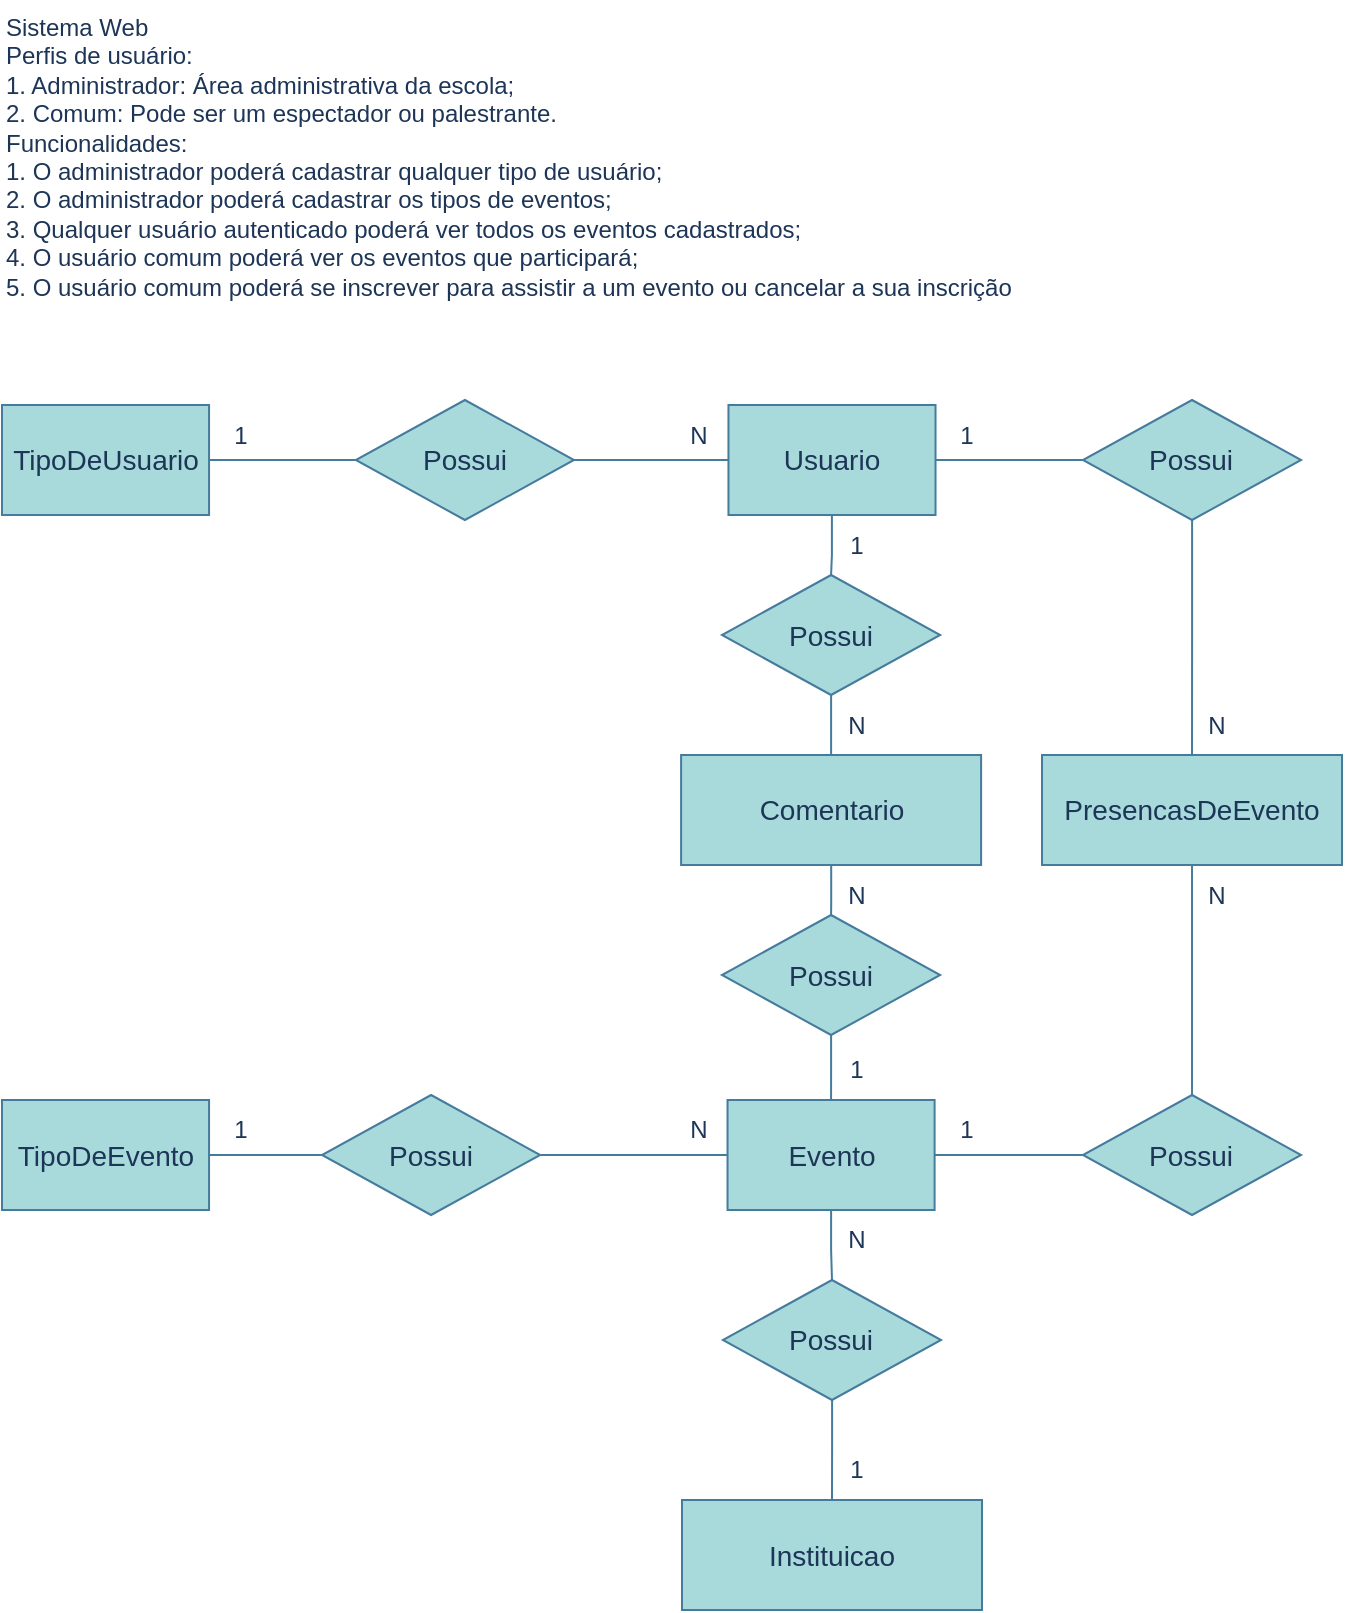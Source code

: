 <mxfile version="21.6.7" type="device" pages="2">
  <diagram name="Conceitual" id="PpvaITwudYntOWfG7xUz">
    <mxGraphModel dx="1235" dy="638" grid="1" gridSize="10" guides="1" tooltips="1" connect="1" arrows="1" fold="1" page="1" pageScale="1" pageWidth="827" pageHeight="1169" math="0" shadow="0">
      <root>
        <mxCell id="0" />
        <mxCell id="1" parent="0" />
        <mxCell id="VP5QRZigwVn8IC2Cg253-1" value="Sistema Web&#xa;Perfis de usuário:&#xa;1. Administrador: Área administrativa da escola;&#xa;2. Comum: Pode ser um espectador ou palestrante.&#xa;Funcionalidades:&#xa;1. O administrador poderá cadastrar qualquer tipo de usuário;&#xa;2. O administrador poderá cadastrar os tipos de eventos;&#xa;3. Qualquer usuário autenticado poderá ver todos os eventos cadastrados;&#xa;4. O usuário comum poderá ver os eventos que participará;&#xa;5. O usuário comum poderá se inscrever para assistir a um evento ou cancelar a sua inscrição" style="text;whiteSpace=wrap;labelBackgroundColor=none;fontColor=#1D3557;" parent="1" vertex="1">
          <mxGeometry width="560" height="170" as="geometry" />
        </mxCell>
        <mxCell id="486M2q-yROrSLdvB-Rcd-2" style="edgeStyle=orthogonalEdgeStyle;rounded=0;orthogonalLoop=1;jettySize=auto;html=1;entryX=0;entryY=0.5;entryDx=0;entryDy=0;endArrow=none;endFill=0;labelBackgroundColor=none;strokeColor=#457B9D;fontColor=default;" parent="1" source="486M2q-yROrSLdvB-Rcd-4" target="486M2q-yROrSLdvB-Rcd-19" edge="1">
          <mxGeometry relative="1" as="geometry" />
        </mxCell>
        <mxCell id="486M2q-yROrSLdvB-Rcd-3" style="edgeStyle=orthogonalEdgeStyle;rounded=0;orthogonalLoop=1;jettySize=auto;html=1;endArrow=none;endFill=0;labelBackgroundColor=none;strokeColor=#457B9D;fontColor=default;" parent="1" source="486M2q-yROrSLdvB-Rcd-4" target="486M2q-yROrSLdvB-Rcd-25" edge="1">
          <mxGeometry relative="1" as="geometry" />
        </mxCell>
        <mxCell id="486M2q-yROrSLdvB-Rcd-4" value="&lt;font style=&quot;font-size: 14px;&quot;&gt;&lt;font style=&quot;vertical-align: inherit;&quot;&gt;&lt;font style=&quot;vertical-align: inherit;&quot;&gt;&lt;font style=&quot;vertical-align: inherit;&quot;&gt;&lt;font style=&quot;vertical-align: inherit;&quot;&gt;&lt;font style=&quot;vertical-align: inherit;&quot;&gt;&lt;font style=&quot;vertical-align: inherit;&quot;&gt;&lt;font style=&quot;vertical-align: inherit;&quot;&gt;&lt;font style=&quot;vertical-align: inherit;&quot;&gt;Usuario&lt;/font&gt;&lt;/font&gt;&lt;/font&gt;&lt;/font&gt;&lt;/font&gt;&lt;/font&gt;&lt;/font&gt;&lt;/font&gt;&lt;/font&gt;" style="rounded=0;whiteSpace=wrap;html=1;labelBackgroundColor=none;fontSize=14;fillColor=#A8DADC;strokeColor=#457B9D;gradientDirection=east;fontColor=#1D3557;" parent="1" vertex="1">
          <mxGeometry x="363.23" y="202.5" width="103.53" height="55" as="geometry" />
        </mxCell>
        <mxCell id="486M2q-yROrSLdvB-Rcd-5" style="edgeStyle=orthogonalEdgeStyle;rounded=0;orthogonalLoop=1;jettySize=auto;html=1;entryX=0;entryY=0.5;entryDx=0;entryDy=0;endArrow=none;endFill=0;labelBackgroundColor=none;strokeColor=#457B9D;fontColor=default;" parent="1" source="486M2q-yROrSLdvB-Rcd-6" target="486M2q-yROrSLdvB-Rcd-17" edge="1">
          <mxGeometry relative="1" as="geometry" />
        </mxCell>
        <mxCell id="486M2q-yROrSLdvB-Rcd-6" value="&lt;font style=&quot;font-size: 14px;&quot;&gt;&lt;font style=&quot;vertical-align: inherit;&quot;&gt;&lt;font style=&quot;vertical-align: inherit;&quot;&gt;&lt;font style=&quot;vertical-align: inherit;&quot;&gt;&lt;font style=&quot;vertical-align: inherit;&quot;&gt;&lt;font style=&quot;vertical-align: inherit;&quot;&gt;&lt;font style=&quot;vertical-align: inherit;&quot;&gt;&lt;font style=&quot;vertical-align: inherit;&quot;&gt;&lt;font style=&quot;vertical-align: inherit;&quot;&gt;&lt;font style=&quot;vertical-align: inherit;&quot;&gt;&lt;font style=&quot;vertical-align: inherit;&quot;&gt;TipoDeUsuario&lt;/font&gt;&lt;/font&gt;&lt;/font&gt;&lt;/font&gt;&lt;/font&gt;&lt;/font&gt;&lt;/font&gt;&lt;/font&gt;&lt;/font&gt;&lt;/font&gt;&lt;/font&gt;" style="rounded=0;whiteSpace=wrap;html=1;labelBackgroundColor=none;fontSize=14;fillColor=#A8DADC;strokeColor=#457B9D;gradientDirection=east;fontColor=#1D3557;" parent="1" vertex="1">
          <mxGeometry y="202.5" width="103.53" height="55" as="geometry" />
        </mxCell>
        <mxCell id="486M2q-yROrSLdvB-Rcd-7" style="edgeStyle=orthogonalEdgeStyle;rounded=0;orthogonalLoop=1;jettySize=auto;html=1;entryX=1;entryY=0.5;entryDx=0;entryDy=0;endArrow=none;endFill=0;labelBackgroundColor=none;strokeColor=#457B9D;fontColor=default;" parent="1" source="486M2q-yROrSLdvB-Rcd-9" target="486M2q-yROrSLdvB-Rcd-23" edge="1">
          <mxGeometry relative="1" as="geometry" />
        </mxCell>
        <mxCell id="486M2q-yROrSLdvB-Rcd-8" style="edgeStyle=orthogonalEdgeStyle;rounded=0;orthogonalLoop=1;jettySize=auto;html=1;entryX=0.5;entryY=0;entryDx=0;entryDy=0;endArrow=none;endFill=0;labelBackgroundColor=none;strokeColor=#457B9D;fontColor=default;" parent="1" source="486M2q-yROrSLdvB-Rcd-9" target="486M2q-yROrSLdvB-Rcd-40" edge="1">
          <mxGeometry relative="1" as="geometry" />
        </mxCell>
        <mxCell id="486M2q-yROrSLdvB-Rcd-9" value="&lt;font style=&quot;font-size: 14px;&quot;&gt;&lt;font style=&quot;vertical-align: inherit;&quot;&gt;&lt;font style=&quot;vertical-align: inherit;&quot;&gt;&lt;font style=&quot;vertical-align: inherit;&quot;&gt;&lt;font style=&quot;vertical-align: inherit;&quot;&gt;&lt;font style=&quot;vertical-align: inherit;&quot;&gt;&lt;font style=&quot;vertical-align: inherit;&quot;&gt;&lt;font style=&quot;vertical-align: inherit;&quot;&gt;&lt;font style=&quot;vertical-align: inherit;&quot;&gt;&lt;font style=&quot;vertical-align: inherit;&quot;&gt;&lt;font style=&quot;vertical-align: inherit;&quot;&gt;Evento&lt;/font&gt;&lt;/font&gt;&lt;/font&gt;&lt;/font&gt;&lt;/font&gt;&lt;/font&gt;&lt;/font&gt;&lt;/font&gt;&lt;/font&gt;&lt;/font&gt;&lt;/font&gt;" style="rounded=0;whiteSpace=wrap;html=1;labelBackgroundColor=none;fontSize=14;fillColor=#A8DADC;strokeColor=#457B9D;gradientDirection=east;fontColor=#1D3557;" parent="1" vertex="1">
          <mxGeometry x="362.77" y="550" width="103.53" height="55" as="geometry" />
        </mxCell>
        <mxCell id="486M2q-yROrSLdvB-Rcd-10" value="&lt;font style=&quot;font-size: 14px;&quot;&gt;&lt;font style=&quot;vertical-align: inherit;&quot;&gt;&lt;font style=&quot;vertical-align: inherit;&quot;&gt;&lt;font style=&quot;vertical-align: inherit;&quot;&gt;&lt;font style=&quot;vertical-align: inherit;&quot;&gt;&lt;font style=&quot;vertical-align: inherit;&quot;&gt;&lt;font style=&quot;vertical-align: inherit;&quot;&gt;&lt;font style=&quot;vertical-align: inherit;&quot;&gt;&lt;font style=&quot;vertical-align: inherit;&quot;&gt;&lt;font style=&quot;vertical-align: inherit;&quot;&gt;&lt;font style=&quot;vertical-align: inherit;&quot;&gt;TipoDeEvento&lt;/font&gt;&lt;/font&gt;&lt;/font&gt;&lt;/font&gt;&lt;/font&gt;&lt;/font&gt;&lt;/font&gt;&lt;/font&gt;&lt;/font&gt;&lt;/font&gt;&lt;/font&gt;" style="rounded=0;whiteSpace=wrap;html=1;labelBackgroundColor=none;fontSize=14;fillColor=#A8DADC;strokeColor=#457B9D;gradientDirection=east;fontColor=#1D3557;" parent="1" vertex="1">
          <mxGeometry y="550" width="103.53" height="55" as="geometry" />
        </mxCell>
        <mxCell id="486M2q-yROrSLdvB-Rcd-11" style="edgeStyle=orthogonalEdgeStyle;rounded=0;orthogonalLoop=1;jettySize=auto;html=1;entryX=0.5;entryY=0;entryDx=0;entryDy=0;endArrow=none;endFill=0;labelBackgroundColor=none;strokeColor=#457B9D;fontColor=default;" parent="1" source="486M2q-yROrSLdvB-Rcd-12" target="486M2q-yROrSLdvB-Rcd-21" edge="1">
          <mxGeometry relative="1" as="geometry" />
        </mxCell>
        <mxCell id="486M2q-yROrSLdvB-Rcd-12" value="&lt;font style=&quot;font-size: 14px;&quot;&gt;&lt;font style=&quot;vertical-align: inherit;&quot;&gt;&lt;font style=&quot;vertical-align: inherit;&quot;&gt;&lt;font style=&quot;vertical-align: inherit;&quot;&gt;&lt;font style=&quot;vertical-align: inherit;&quot;&gt;&lt;font style=&quot;vertical-align: inherit;&quot;&gt;&lt;font style=&quot;vertical-align: inherit;&quot;&gt;&lt;font style=&quot;vertical-align: inherit;&quot;&gt;&lt;font style=&quot;vertical-align: inherit;&quot;&gt;&lt;font style=&quot;vertical-align: inherit;&quot;&gt;&lt;font style=&quot;vertical-align: inherit;&quot;&gt;&lt;font style=&quot;vertical-align: inherit;&quot;&gt;&lt;font style=&quot;vertical-align: inherit;&quot;&gt;&lt;font style=&quot;vertical-align: inherit;&quot;&gt;&lt;font style=&quot;vertical-align: inherit;&quot;&gt;PresencasDeEvento&lt;/font&gt;&lt;/font&gt;&lt;/font&gt;&lt;/font&gt;&lt;/font&gt;&lt;/font&gt;&lt;/font&gt;&lt;/font&gt;&lt;/font&gt;&lt;/font&gt;&lt;/font&gt;&lt;/font&gt;&lt;/font&gt;&lt;/font&gt;&lt;/font&gt;" style="rounded=0;whiteSpace=wrap;html=1;labelBackgroundColor=none;fontSize=14;fillColor=#A8DADC;strokeColor=#457B9D;gradientDirection=east;fontColor=#1D3557;" parent="1" vertex="1">
          <mxGeometry x="520.01" y="377.5" width="150" height="55" as="geometry" />
        </mxCell>
        <mxCell id="486M2q-yROrSLdvB-Rcd-13" style="edgeStyle=orthogonalEdgeStyle;rounded=0;orthogonalLoop=1;jettySize=auto;html=1;entryX=0.5;entryY=0;entryDx=0;entryDy=0;endArrow=none;endFill=0;labelBackgroundColor=none;strokeColor=#457B9D;fontColor=default;" parent="1" source="486M2q-yROrSLdvB-Rcd-14" target="486M2q-yROrSLdvB-Rcd-27" edge="1">
          <mxGeometry relative="1" as="geometry" />
        </mxCell>
        <mxCell id="486M2q-yROrSLdvB-Rcd-14" value="&lt;font style=&quot;font-size: 14px;&quot;&gt;&lt;font style=&quot;vertical-align: inherit;&quot;&gt;&lt;font style=&quot;vertical-align: inherit;&quot;&gt;&lt;font style=&quot;vertical-align: inherit;&quot;&gt;&lt;font style=&quot;vertical-align: inherit;&quot;&gt;&lt;font style=&quot;vertical-align: inherit;&quot;&gt;&lt;font style=&quot;vertical-align: inherit;&quot;&gt;&lt;font style=&quot;vertical-align: inherit;&quot;&gt;&lt;font style=&quot;vertical-align: inherit;&quot;&gt;&lt;font style=&quot;vertical-align: inherit;&quot;&gt;&lt;font style=&quot;vertical-align: inherit;&quot;&gt;&lt;font style=&quot;vertical-align: inherit;&quot;&gt;&lt;font style=&quot;vertical-align: inherit;&quot;&gt;Comentario&lt;/font&gt;&lt;/font&gt;&lt;/font&gt;&lt;/font&gt;&lt;/font&gt;&lt;/font&gt;&lt;/font&gt;&lt;/font&gt;&lt;/font&gt;&lt;/font&gt;&lt;/font&gt;&lt;/font&gt;&lt;/font&gt;" style="rounded=0;whiteSpace=wrap;html=1;labelBackgroundColor=none;fontSize=14;fillColor=#A8DADC;strokeColor=#457B9D;gradientDirection=east;fontColor=#1D3557;" parent="1" vertex="1">
          <mxGeometry x="339.55" y="377.5" width="150" height="55" as="geometry" />
        </mxCell>
        <mxCell id="486M2q-yROrSLdvB-Rcd-15" value="&lt;font style=&quot;font-size: 14px;&quot;&gt;&lt;font style=&quot;vertical-align: inherit;&quot;&gt;&lt;font style=&quot;vertical-align: inherit;&quot;&gt;&lt;font style=&quot;vertical-align: inherit;&quot;&gt;&lt;font style=&quot;vertical-align: inherit;&quot;&gt;&lt;font style=&quot;vertical-align: inherit;&quot;&gt;&lt;font style=&quot;vertical-align: inherit;&quot;&gt;&lt;font style=&quot;vertical-align: inherit;&quot;&gt;&lt;font style=&quot;vertical-align: inherit;&quot;&gt;&lt;font style=&quot;vertical-align: inherit;&quot;&gt;&lt;font style=&quot;vertical-align: inherit;&quot;&gt;&lt;font style=&quot;vertical-align: inherit;&quot;&gt;&lt;font style=&quot;vertical-align: inherit;&quot;&gt;&lt;font style=&quot;vertical-align: inherit;&quot;&gt;&lt;font style=&quot;vertical-align: inherit;&quot;&gt;Instituicao&lt;/font&gt;&lt;/font&gt;&lt;/font&gt;&lt;/font&gt;&lt;/font&gt;&lt;/font&gt;&lt;/font&gt;&lt;/font&gt;&lt;/font&gt;&lt;/font&gt;&lt;/font&gt;&lt;/font&gt;&lt;/font&gt;&lt;/font&gt;&lt;/font&gt;" style="rounded=0;whiteSpace=wrap;html=1;labelBackgroundColor=none;fontSize=14;fillColor=#A8DADC;strokeColor=#457B9D;gradientDirection=east;fontColor=#1D3557;" parent="1" vertex="1">
          <mxGeometry x="340" y="750" width="150" height="55" as="geometry" />
        </mxCell>
        <mxCell id="486M2q-yROrSLdvB-Rcd-16" style="edgeStyle=orthogonalEdgeStyle;rounded=0;orthogonalLoop=1;jettySize=auto;html=1;exitX=1;exitY=0.5;exitDx=0;exitDy=0;entryX=0;entryY=0.5;entryDx=0;entryDy=0;endArrow=none;endFill=0;labelBackgroundColor=none;strokeColor=#457B9D;fontColor=default;" parent="1" source="486M2q-yROrSLdvB-Rcd-17" target="486M2q-yROrSLdvB-Rcd-4" edge="1">
          <mxGeometry relative="1" as="geometry" />
        </mxCell>
        <mxCell id="486M2q-yROrSLdvB-Rcd-17" value="Possui" style="rhombus;whiteSpace=wrap;html=1;labelBackgroundColor=none;fillColor=#A8DADC;fontSize=14;strokeColor=#457B9D;fontColor=#1D3557;" parent="1" vertex="1">
          <mxGeometry x="176.91" y="200" width="109.09" height="60" as="geometry" />
        </mxCell>
        <mxCell id="486M2q-yROrSLdvB-Rcd-18" style="edgeStyle=orthogonalEdgeStyle;rounded=0;orthogonalLoop=1;jettySize=auto;html=1;entryX=0.5;entryY=0;entryDx=0;entryDy=0;endArrow=none;endFill=0;labelBackgroundColor=none;strokeColor=#457B9D;fontColor=default;" parent="1" source="486M2q-yROrSLdvB-Rcd-19" target="486M2q-yROrSLdvB-Rcd-12" edge="1">
          <mxGeometry relative="1" as="geometry" />
        </mxCell>
        <mxCell id="486M2q-yROrSLdvB-Rcd-19" value="Possui" style="rhombus;whiteSpace=wrap;html=1;labelBackgroundColor=none;fillColor=#A8DADC;fontSize=14;strokeColor=#457B9D;fontColor=#1D3557;" parent="1" vertex="1">
          <mxGeometry x="540.47" y="200" width="109.09" height="60" as="geometry" />
        </mxCell>
        <mxCell id="486M2q-yROrSLdvB-Rcd-20" style="edgeStyle=orthogonalEdgeStyle;rounded=0;orthogonalLoop=1;jettySize=auto;html=1;entryX=1;entryY=0.5;entryDx=0;entryDy=0;endArrow=none;endFill=0;labelBackgroundColor=none;strokeColor=#457B9D;fontColor=default;" parent="1" source="486M2q-yROrSLdvB-Rcd-21" target="486M2q-yROrSLdvB-Rcd-9" edge="1">
          <mxGeometry relative="1" as="geometry" />
        </mxCell>
        <mxCell id="486M2q-yROrSLdvB-Rcd-21" value="Possui" style="rhombus;whiteSpace=wrap;html=1;labelBackgroundColor=none;fillColor=#A8DADC;fontSize=14;strokeColor=#457B9D;fontColor=#1D3557;" parent="1" vertex="1">
          <mxGeometry x="540.47" y="547.5" width="109.09" height="60" as="geometry" />
        </mxCell>
        <mxCell id="486M2q-yROrSLdvB-Rcd-22" style="edgeStyle=orthogonalEdgeStyle;rounded=0;orthogonalLoop=1;jettySize=auto;html=1;entryX=1;entryY=0.5;entryDx=0;entryDy=0;endArrow=none;endFill=0;labelBackgroundColor=none;strokeColor=#457B9D;fontColor=default;" parent="1" source="486M2q-yROrSLdvB-Rcd-23" target="486M2q-yROrSLdvB-Rcd-10" edge="1">
          <mxGeometry relative="1" as="geometry" />
        </mxCell>
        <mxCell id="486M2q-yROrSLdvB-Rcd-23" value="Possui" style="rhombus;whiteSpace=wrap;html=1;labelBackgroundColor=none;fillColor=#A8DADC;fontSize=14;strokeColor=#457B9D;fontColor=#1D3557;" parent="1" vertex="1">
          <mxGeometry x="160" y="547.5" width="109.09" height="60" as="geometry" />
        </mxCell>
        <mxCell id="486M2q-yROrSLdvB-Rcd-24" style="edgeStyle=orthogonalEdgeStyle;rounded=0;orthogonalLoop=1;jettySize=auto;html=1;entryX=0.5;entryY=0;entryDx=0;entryDy=0;endArrow=none;endFill=0;labelBackgroundColor=none;strokeColor=#457B9D;fontColor=default;" parent="1" source="486M2q-yROrSLdvB-Rcd-25" target="486M2q-yROrSLdvB-Rcd-14" edge="1">
          <mxGeometry relative="1" as="geometry" />
        </mxCell>
        <mxCell id="486M2q-yROrSLdvB-Rcd-25" value="Possui" style="rhombus;whiteSpace=wrap;html=1;labelBackgroundColor=none;fillColor=#A8DADC;fontSize=14;strokeColor=#457B9D;fontColor=#1D3557;" parent="1" vertex="1">
          <mxGeometry x="360" y="287.5" width="109.09" height="60" as="geometry" />
        </mxCell>
        <mxCell id="486M2q-yROrSLdvB-Rcd-26" style="edgeStyle=orthogonalEdgeStyle;rounded=0;orthogonalLoop=1;jettySize=auto;html=1;entryX=0.5;entryY=0;entryDx=0;entryDy=0;endArrow=none;endFill=0;labelBackgroundColor=none;strokeColor=#457B9D;fontColor=default;" parent="1" source="486M2q-yROrSLdvB-Rcd-27" target="486M2q-yROrSLdvB-Rcd-9" edge="1">
          <mxGeometry relative="1" as="geometry" />
        </mxCell>
        <mxCell id="486M2q-yROrSLdvB-Rcd-27" value="Possui" style="rhombus;whiteSpace=wrap;html=1;labelBackgroundColor=none;fillColor=#A8DADC;fontSize=14;strokeColor=#457B9D;fontColor=#1D3557;" parent="1" vertex="1">
          <mxGeometry x="359.99" y="457.5" width="109.09" height="60" as="geometry" />
        </mxCell>
        <mxCell id="486M2q-yROrSLdvB-Rcd-28" value="N" style="text;html=1;align=center;verticalAlign=middle;resizable=0;points=[];autosize=1;strokeColor=none;fillColor=none;labelBackgroundColor=none;fontColor=#1D3557;" parent="1" vertex="1">
          <mxGeometry x="333.23" y="202.5" width="30" height="30" as="geometry" />
        </mxCell>
        <mxCell id="486M2q-yROrSLdvB-Rcd-29" value="1" style="text;html=1;align=center;verticalAlign=middle;resizable=0;points=[];autosize=1;strokeColor=none;fillColor=none;labelBackgroundColor=none;fontColor=#1D3557;" parent="1" vertex="1">
          <mxGeometry x="103.53" y="202.5" width="30" height="30" as="geometry" />
        </mxCell>
        <mxCell id="486M2q-yROrSLdvB-Rcd-30" value="1" style="text;html=1;align=center;verticalAlign=middle;resizable=0;points=[];autosize=1;strokeColor=none;fillColor=none;labelBackgroundColor=none;fontColor=#1D3557;" parent="1" vertex="1">
          <mxGeometry x="466.76" y="202.5" width="30" height="30" as="geometry" />
        </mxCell>
        <mxCell id="486M2q-yROrSLdvB-Rcd-31" value="N" style="text;html=1;align=center;verticalAlign=middle;resizable=0;points=[];autosize=1;strokeColor=none;fillColor=none;labelBackgroundColor=none;fontColor=#1D3557;" parent="1" vertex="1">
          <mxGeometry x="592.01" y="347.5" width="30" height="30" as="geometry" />
        </mxCell>
        <mxCell id="486M2q-yROrSLdvB-Rcd-32" value="1" style="text;html=1;align=center;verticalAlign=middle;resizable=0;points=[];autosize=1;strokeColor=none;fillColor=none;labelBackgroundColor=none;fontColor=#1D3557;" parent="1" vertex="1">
          <mxGeometry x="466.76" y="550" width="30" height="30" as="geometry" />
        </mxCell>
        <mxCell id="486M2q-yROrSLdvB-Rcd-33" value="N" style="text;html=1;align=center;verticalAlign=middle;resizable=0;points=[];autosize=1;strokeColor=none;fillColor=none;labelBackgroundColor=none;fontColor=#1D3557;" parent="1" vertex="1">
          <mxGeometry x="592.01" y="432.5" width="30" height="30" as="geometry" />
        </mxCell>
        <mxCell id="486M2q-yROrSLdvB-Rcd-34" value="1" style="text;html=1;align=center;verticalAlign=middle;resizable=0;points=[];autosize=1;strokeColor=none;fillColor=none;labelBackgroundColor=none;fontColor=#1D3557;" parent="1" vertex="1">
          <mxGeometry x="412.01" y="257.5" width="30" height="30" as="geometry" />
        </mxCell>
        <mxCell id="486M2q-yROrSLdvB-Rcd-35" value="N" style="text;html=1;align=center;verticalAlign=middle;resizable=0;points=[];autosize=1;strokeColor=none;fillColor=none;labelBackgroundColor=none;fontColor=#1D3557;" parent="1" vertex="1">
          <mxGeometry x="412.01" y="347.5" width="30" height="30" as="geometry" />
        </mxCell>
        <mxCell id="486M2q-yROrSLdvB-Rcd-36" value="1" style="text;html=1;align=center;verticalAlign=middle;resizable=0;points=[];autosize=1;strokeColor=none;fillColor=none;labelBackgroundColor=none;fontColor=#1D3557;" parent="1" vertex="1">
          <mxGeometry x="412.01" y="520" width="30" height="30" as="geometry" />
        </mxCell>
        <mxCell id="486M2q-yROrSLdvB-Rcd-37" value="N" style="text;html=1;align=center;verticalAlign=middle;resizable=0;points=[];autosize=1;strokeColor=none;fillColor=none;labelBackgroundColor=none;fontColor=#1D3557;" parent="1" vertex="1">
          <mxGeometry x="412.01" y="432.5" width="30" height="30" as="geometry" />
        </mxCell>
        <mxCell id="486M2q-yROrSLdvB-Rcd-38" value="N" style="text;html=1;align=center;verticalAlign=middle;resizable=0;points=[];autosize=1;strokeColor=none;fillColor=none;labelBackgroundColor=none;fontColor=#1D3557;" parent="1" vertex="1">
          <mxGeometry x="332.77" y="550" width="30" height="30" as="geometry" />
        </mxCell>
        <mxCell id="486M2q-yROrSLdvB-Rcd-39" style="edgeStyle=orthogonalEdgeStyle;rounded=0;orthogonalLoop=1;jettySize=auto;html=1;entryX=0.5;entryY=0;entryDx=0;entryDy=0;endArrow=none;endFill=0;labelBackgroundColor=none;strokeColor=#457B9D;fontColor=default;" parent="1" source="486M2q-yROrSLdvB-Rcd-40" target="486M2q-yROrSLdvB-Rcd-15" edge="1">
          <mxGeometry relative="1" as="geometry" />
        </mxCell>
        <mxCell id="486M2q-yROrSLdvB-Rcd-40" value="Possui" style="rhombus;whiteSpace=wrap;html=1;labelBackgroundColor=none;fillColor=#A8DADC;fontSize=14;strokeColor=#457B9D;fontColor=#1D3557;" parent="1" vertex="1">
          <mxGeometry x="360.45" y="640" width="109.09" height="60" as="geometry" />
        </mxCell>
        <mxCell id="486M2q-yROrSLdvB-Rcd-41" value="1" style="text;html=1;align=center;verticalAlign=middle;resizable=0;points=[];autosize=1;strokeColor=none;fillColor=none;labelBackgroundColor=none;fontColor=#1D3557;" parent="1" vertex="1">
          <mxGeometry x="103.53" y="550" width="30" height="30" as="geometry" />
        </mxCell>
        <mxCell id="486M2q-yROrSLdvB-Rcd-42" value="N" style="text;html=1;align=center;verticalAlign=middle;resizable=0;points=[];autosize=1;strokeColor=none;fillColor=none;labelBackgroundColor=none;fontColor=#1D3557;" parent="1" vertex="1">
          <mxGeometry x="412.01" y="605" width="30" height="30" as="geometry" />
        </mxCell>
        <mxCell id="486M2q-yROrSLdvB-Rcd-43" value="1" style="text;html=1;align=center;verticalAlign=middle;resizable=0;points=[];autosize=1;strokeColor=none;fillColor=none;labelBackgroundColor=none;fontColor=#1D3557;" parent="1" vertex="1">
          <mxGeometry x="412.01" y="720" width="30" height="30" as="geometry" />
        </mxCell>
      </root>
    </mxGraphModel>
  </diagram>
  <diagram name="Logico" id="6OD-ARZ-4T20tQ_gQW-L">
    <mxGraphModel dx="1050" dy="542" grid="1" gridSize="10" guides="1" tooltips="1" connect="1" arrows="1" fold="1" page="1" pageScale="1" pageWidth="827" pageHeight="1169" math="0" shadow="0">
      <root>
        <mxCell id="LaQATIM5saHFZHndEdmn-0" />
        <mxCell id="LaQATIM5saHFZHndEdmn-1" parent="LaQATIM5saHFZHndEdmn-0" />
        <mxCell id="LaQATIM5saHFZHndEdmn-2" value="Sistema Web&#xa;Perfis de usuário:&#xa;1. Administrador: Área administrativa da escola;&#xa;2. Comum: Pode ser um espectador ou palestrante.&#xa;Funcionalidades:&#xa;1. O administrador poderá cadastrar qualquer tipo de usuário;&#xa;2. O administrador poderá cadastrar os tipos de eventos;&#xa;3. Qualquer usuário autenticado poderá ver todos os eventos cadastrados;&#xa;4. O usuário comum poderá ver os eventos que participará;&#xa;5. O usuário comum poderá se inscrever para assistir a um evento ou cancelar a sua inscrição" style="text;whiteSpace=wrap;labelBackgroundColor=none;fontColor=#1D3557;" parent="LaQATIM5saHFZHndEdmn-1" vertex="1">
          <mxGeometry width="560" height="170" as="geometry" />
        </mxCell>
        <mxCell id="lqEG2_-hTy4PG73sZYaS-0" value="TiposDeUsuarios" style="shape=table;startSize=30;container=1;collapsible=1;childLayout=tableLayout;fixedRows=1;rowLines=0;fontStyle=1;align=center;resizeLast=1;html=1;labelBackgroundColor=none;fillColor=#A8DADC;strokeColor=#457B9D;fontColor=#1D3557;" parent="LaQATIM5saHFZHndEdmn-1" vertex="1">
          <mxGeometry y="200" width="180" height="90" as="geometry" />
        </mxCell>
        <mxCell id="lqEG2_-hTy4PG73sZYaS-1" value="" style="shape=tableRow;horizontal=0;startSize=0;swimlaneHead=0;swimlaneBody=0;fillColor=none;collapsible=0;dropTarget=0;points=[[0,0.5],[1,0.5]];portConstraint=eastwest;top=0;left=0;right=0;bottom=1;labelBackgroundColor=none;strokeColor=#457B9D;fontColor=#1D3557;" parent="lqEG2_-hTy4PG73sZYaS-0" vertex="1">
          <mxGeometry y="30" width="180" height="30" as="geometry" />
        </mxCell>
        <mxCell id="lqEG2_-hTy4PG73sZYaS-2" value="PK" style="shape=partialRectangle;connectable=0;fillColor=none;top=0;left=0;bottom=0;right=0;fontStyle=1;overflow=hidden;whiteSpace=wrap;html=1;labelBackgroundColor=none;strokeColor=#457B9D;fontColor=#1D3557;" parent="lqEG2_-hTy4PG73sZYaS-1" vertex="1">
          <mxGeometry width="30" height="30" as="geometry">
            <mxRectangle width="30" height="30" as="alternateBounds" />
          </mxGeometry>
        </mxCell>
        <mxCell id="lqEG2_-hTy4PG73sZYaS-3" value="Id_TiposDeUsuario" style="shape=partialRectangle;connectable=0;fillColor=none;top=0;left=0;bottom=0;right=0;align=left;spacingLeft=6;fontStyle=5;overflow=hidden;whiteSpace=wrap;html=1;labelBackgroundColor=none;strokeColor=#457B9D;fontColor=#1D3557;" parent="lqEG2_-hTy4PG73sZYaS-1" vertex="1">
          <mxGeometry x="30" width="150" height="30" as="geometry">
            <mxRectangle width="150" height="30" as="alternateBounds" />
          </mxGeometry>
        </mxCell>
        <mxCell id="lqEG2_-hTy4PG73sZYaS-4" value="" style="shape=tableRow;horizontal=0;startSize=0;swimlaneHead=0;swimlaneBody=0;fillColor=none;collapsible=0;dropTarget=0;points=[[0,0.5],[1,0.5]];portConstraint=eastwest;top=0;left=0;right=0;bottom=0;labelBackgroundColor=none;strokeColor=#457B9D;fontColor=#1D3557;" parent="lqEG2_-hTy4PG73sZYaS-0" vertex="1">
          <mxGeometry y="60" width="180" height="30" as="geometry" />
        </mxCell>
        <mxCell id="lqEG2_-hTy4PG73sZYaS-5" value="" style="shape=partialRectangle;connectable=0;fillColor=none;top=0;left=0;bottom=0;right=0;editable=1;overflow=hidden;whiteSpace=wrap;html=1;labelBackgroundColor=none;strokeColor=#457B9D;fontColor=#1D3557;" parent="lqEG2_-hTy4PG73sZYaS-4" vertex="1">
          <mxGeometry width="30" height="30" as="geometry">
            <mxRectangle width="30" height="30" as="alternateBounds" />
          </mxGeometry>
        </mxCell>
        <mxCell id="lqEG2_-hTy4PG73sZYaS-6" value="Nome_TipoUsuario" style="shape=partialRectangle;connectable=0;fillColor=none;top=0;left=0;bottom=0;right=0;align=left;spacingLeft=6;overflow=hidden;whiteSpace=wrap;html=1;labelBackgroundColor=none;strokeColor=#457B9D;fontColor=#1D3557;" parent="lqEG2_-hTy4PG73sZYaS-4" vertex="1">
          <mxGeometry x="30" width="150" height="30" as="geometry">
            <mxRectangle width="150" height="30" as="alternateBounds" />
          </mxGeometry>
        </mxCell>
        <mxCell id="lqEG2_-hTy4PG73sZYaS-13" value="TiposDeEventos" style="shape=table;startSize=30;container=1;collapsible=1;childLayout=tableLayout;fixedRows=1;rowLines=0;fontStyle=1;align=center;resizeLast=1;html=1;labelBackgroundColor=none;fillColor=#A8DADC;strokeColor=#457B9D;fontColor=#1D3557;" parent="LaQATIM5saHFZHndEdmn-1" vertex="1">
          <mxGeometry y="760" width="180" height="90" as="geometry" />
        </mxCell>
        <mxCell id="lqEG2_-hTy4PG73sZYaS-14" value="" style="shape=tableRow;horizontal=0;startSize=0;swimlaneHead=0;swimlaneBody=0;fillColor=none;collapsible=0;dropTarget=0;points=[[0,0.5],[1,0.5]];portConstraint=eastwest;top=0;left=0;right=0;bottom=1;labelBackgroundColor=none;strokeColor=#457B9D;fontColor=#1D3557;" parent="lqEG2_-hTy4PG73sZYaS-13" vertex="1">
          <mxGeometry y="30" width="180" height="30" as="geometry" />
        </mxCell>
        <mxCell id="lqEG2_-hTy4PG73sZYaS-15" value="PK" style="shape=partialRectangle;connectable=0;fillColor=none;top=0;left=0;bottom=0;right=0;fontStyle=1;overflow=hidden;whiteSpace=wrap;html=1;labelBackgroundColor=none;strokeColor=#457B9D;fontColor=#1D3557;" parent="lqEG2_-hTy4PG73sZYaS-14" vertex="1">
          <mxGeometry width="30" height="30" as="geometry">
            <mxRectangle width="30" height="30" as="alternateBounds" />
          </mxGeometry>
        </mxCell>
        <mxCell id="lqEG2_-hTy4PG73sZYaS-16" value="Id_TiposDeEvento" style="shape=partialRectangle;connectable=0;fillColor=none;top=0;left=0;bottom=0;right=0;align=left;spacingLeft=6;fontStyle=5;overflow=hidden;whiteSpace=wrap;html=1;labelBackgroundColor=none;strokeColor=#457B9D;fontColor=#1D3557;" parent="lqEG2_-hTy4PG73sZYaS-14" vertex="1">
          <mxGeometry x="30" width="150" height="30" as="geometry">
            <mxRectangle width="150" height="30" as="alternateBounds" />
          </mxGeometry>
        </mxCell>
        <mxCell id="lqEG2_-hTy4PG73sZYaS-17" value="" style="shape=tableRow;horizontal=0;startSize=0;swimlaneHead=0;swimlaneBody=0;fillColor=none;collapsible=0;dropTarget=0;points=[[0,0.5],[1,0.5]];portConstraint=eastwest;top=0;left=0;right=0;bottom=0;labelBackgroundColor=none;strokeColor=#457B9D;fontColor=#1D3557;" parent="lqEG2_-hTy4PG73sZYaS-13" vertex="1">
          <mxGeometry y="60" width="180" height="30" as="geometry" />
        </mxCell>
        <mxCell id="lqEG2_-hTy4PG73sZYaS-18" value="" style="shape=partialRectangle;connectable=0;fillColor=none;top=0;left=0;bottom=0;right=0;editable=1;overflow=hidden;whiteSpace=wrap;html=1;labelBackgroundColor=none;strokeColor=#457B9D;fontColor=#1D3557;" parent="lqEG2_-hTy4PG73sZYaS-17" vertex="1">
          <mxGeometry width="30" height="30" as="geometry">
            <mxRectangle width="30" height="30" as="alternateBounds" />
          </mxGeometry>
        </mxCell>
        <mxCell id="lqEG2_-hTy4PG73sZYaS-19" value="Nome_TipoEvento" style="shape=partialRectangle;connectable=0;fillColor=none;top=0;left=0;bottom=0;right=0;align=left;spacingLeft=6;overflow=hidden;whiteSpace=wrap;html=1;labelBackgroundColor=none;strokeColor=#457B9D;fontColor=#1D3557;" parent="lqEG2_-hTy4PG73sZYaS-17" vertex="1">
          <mxGeometry x="30" width="150" height="30" as="geometry">
            <mxRectangle width="150" height="30" as="alternateBounds" />
          </mxGeometry>
        </mxCell>
        <mxCell id="lqEG2_-hTy4PG73sZYaS-29" value="Instituicao" style="shape=table;startSize=30;container=1;collapsible=1;childLayout=tableLayout;fixedRows=1;rowLines=0;fontStyle=1;align=center;resizeLast=1;html=1;labelBackgroundColor=none;fillColor=#A8DADC;strokeColor=#457B9D;fontColor=#1D3557;" parent="LaQATIM5saHFZHndEdmn-1" vertex="1">
          <mxGeometry x="560" y="760" width="180" height="150" as="geometry" />
        </mxCell>
        <mxCell id="lqEG2_-hTy4PG73sZYaS-30" value="" style="shape=tableRow;horizontal=0;startSize=0;swimlaneHead=0;swimlaneBody=0;fillColor=none;collapsible=0;dropTarget=0;points=[[0,0.5],[1,0.5]];portConstraint=eastwest;top=0;left=0;right=0;bottom=1;labelBackgroundColor=none;strokeColor=#457B9D;fontColor=#1D3557;" parent="lqEG2_-hTy4PG73sZYaS-29" vertex="1">
          <mxGeometry y="30" width="180" height="30" as="geometry" />
        </mxCell>
        <mxCell id="lqEG2_-hTy4PG73sZYaS-31" value="PK" style="shape=partialRectangle;connectable=0;fillColor=none;top=0;left=0;bottom=0;right=0;fontStyle=1;overflow=hidden;whiteSpace=wrap;html=1;labelBackgroundColor=none;strokeColor=#457B9D;fontColor=#1D3557;" parent="lqEG2_-hTy4PG73sZYaS-30" vertex="1">
          <mxGeometry width="30" height="30" as="geometry">
            <mxRectangle width="30" height="30" as="alternateBounds" />
          </mxGeometry>
        </mxCell>
        <mxCell id="lqEG2_-hTy4PG73sZYaS-32" value="Id_Instituicao" style="shape=partialRectangle;connectable=0;fillColor=none;top=0;left=0;bottom=0;right=0;align=left;spacingLeft=6;fontStyle=5;overflow=hidden;whiteSpace=wrap;html=1;labelBackgroundColor=none;strokeColor=#457B9D;fontColor=#1D3557;" parent="lqEG2_-hTy4PG73sZYaS-30" vertex="1">
          <mxGeometry x="30" width="150" height="30" as="geometry">
            <mxRectangle width="150" height="30" as="alternateBounds" />
          </mxGeometry>
        </mxCell>
        <mxCell id="lqEG2_-hTy4PG73sZYaS-33" value="" style="shape=tableRow;horizontal=0;startSize=0;swimlaneHead=0;swimlaneBody=0;fillColor=none;collapsible=0;dropTarget=0;points=[[0,0.5],[1,0.5]];portConstraint=eastwest;top=0;left=0;right=0;bottom=0;labelBackgroundColor=none;strokeColor=#457B9D;fontColor=#1D3557;" parent="lqEG2_-hTy4PG73sZYaS-29" vertex="1">
          <mxGeometry y="60" width="180" height="30" as="geometry" />
        </mxCell>
        <mxCell id="lqEG2_-hTy4PG73sZYaS-34" value="" style="shape=partialRectangle;connectable=0;fillColor=none;top=0;left=0;bottom=0;right=0;editable=1;overflow=hidden;whiteSpace=wrap;html=1;labelBackgroundColor=none;strokeColor=#457B9D;fontColor=#1D3557;" parent="lqEG2_-hTy4PG73sZYaS-33" vertex="1">
          <mxGeometry width="30" height="30" as="geometry">
            <mxRectangle width="30" height="30" as="alternateBounds" />
          </mxGeometry>
        </mxCell>
        <mxCell id="lqEG2_-hTy4PG73sZYaS-35" value="CNPJ" style="shape=partialRectangle;connectable=0;fillColor=none;top=0;left=0;bottom=0;right=0;align=left;spacingLeft=6;overflow=hidden;whiteSpace=wrap;html=1;labelBackgroundColor=none;strokeColor=#457B9D;fontColor=#1D3557;" parent="lqEG2_-hTy4PG73sZYaS-33" vertex="1">
          <mxGeometry x="30" width="150" height="30" as="geometry">
            <mxRectangle width="150" height="30" as="alternateBounds" />
          </mxGeometry>
        </mxCell>
        <mxCell id="lqEG2_-hTy4PG73sZYaS-36" value="" style="shape=tableRow;horizontal=0;startSize=0;swimlaneHead=0;swimlaneBody=0;fillColor=none;collapsible=0;dropTarget=0;points=[[0,0.5],[1,0.5]];portConstraint=eastwest;top=0;left=0;right=0;bottom=0;labelBackgroundColor=none;strokeColor=#457B9D;fontColor=#1D3557;" parent="lqEG2_-hTy4PG73sZYaS-29" vertex="1">
          <mxGeometry y="90" width="180" height="30" as="geometry" />
        </mxCell>
        <mxCell id="lqEG2_-hTy4PG73sZYaS-37" value="" style="shape=partialRectangle;connectable=0;fillColor=none;top=0;left=0;bottom=0;right=0;editable=1;overflow=hidden;whiteSpace=wrap;html=1;labelBackgroundColor=none;strokeColor=#457B9D;fontColor=#1D3557;" parent="lqEG2_-hTy4PG73sZYaS-36" vertex="1">
          <mxGeometry width="30" height="30" as="geometry">
            <mxRectangle width="30" height="30" as="alternateBounds" />
          </mxGeometry>
        </mxCell>
        <mxCell id="lqEG2_-hTy4PG73sZYaS-38" value="Nome_Fantasia" style="shape=partialRectangle;connectable=0;fillColor=none;top=0;left=0;bottom=0;right=0;align=left;spacingLeft=6;overflow=hidden;whiteSpace=wrap;html=1;labelBackgroundColor=none;strokeColor=#457B9D;fontColor=#1D3557;" parent="lqEG2_-hTy4PG73sZYaS-36" vertex="1">
          <mxGeometry x="30" width="150" height="30" as="geometry">
            <mxRectangle width="150" height="30" as="alternateBounds" />
          </mxGeometry>
        </mxCell>
        <mxCell id="lqEG2_-hTy4PG73sZYaS-39" value="" style="shape=tableRow;horizontal=0;startSize=0;swimlaneHead=0;swimlaneBody=0;fillColor=none;collapsible=0;dropTarget=0;points=[[0,0.5],[1,0.5]];portConstraint=eastwest;top=0;left=0;right=0;bottom=0;labelBackgroundColor=none;strokeColor=#457B9D;fontColor=#1D3557;" parent="lqEG2_-hTy4PG73sZYaS-29" vertex="1">
          <mxGeometry y="120" width="180" height="30" as="geometry" />
        </mxCell>
        <mxCell id="lqEG2_-hTy4PG73sZYaS-40" value="" style="shape=partialRectangle;connectable=0;fillColor=none;top=0;left=0;bottom=0;right=0;editable=1;overflow=hidden;whiteSpace=wrap;html=1;labelBackgroundColor=none;strokeColor=#457B9D;fontColor=#1D3557;" parent="lqEG2_-hTy4PG73sZYaS-39" vertex="1">
          <mxGeometry width="30" height="30" as="geometry">
            <mxRectangle width="30" height="30" as="alternateBounds" />
          </mxGeometry>
        </mxCell>
        <mxCell id="lqEG2_-hTy4PG73sZYaS-41" value="Endereço" style="shape=partialRectangle;connectable=0;fillColor=none;top=0;left=0;bottom=0;right=0;align=left;spacingLeft=6;overflow=hidden;whiteSpace=wrap;html=1;labelBackgroundColor=none;strokeColor=#457B9D;fontColor=#1D3557;" parent="lqEG2_-hTy4PG73sZYaS-39" vertex="1">
          <mxGeometry x="30" width="150" height="30" as="geometry">
            <mxRectangle width="150" height="30" as="alternateBounds" />
          </mxGeometry>
        </mxCell>
        <mxCell id="lqEG2_-hTy4PG73sZYaS-42" value="Usuario" style="shape=table;startSize=30;container=1;collapsible=1;childLayout=tableLayout;fixedRows=1;rowLines=0;fontStyle=1;align=center;resizeLast=1;html=1;whiteSpace=wrap;labelBackgroundColor=none;fillColor=#A8DADC;strokeColor=#457B9D;fontColor=#1D3557;" parent="LaQATIM5saHFZHndEdmn-1" vertex="1">
          <mxGeometry x="270" y="200" width="180" height="180" as="geometry" />
        </mxCell>
        <mxCell id="lqEG2_-hTy4PG73sZYaS-43" value="" style="shape=tableRow;horizontal=0;startSize=0;swimlaneHead=0;swimlaneBody=0;fillColor=none;collapsible=0;dropTarget=0;points=[[0,0.5],[1,0.5]];portConstraint=eastwest;top=0;left=0;right=0;bottom=0;html=1;labelBackgroundColor=none;strokeColor=#457B9D;fontColor=#1D3557;" parent="lqEG2_-hTy4PG73sZYaS-42" vertex="1">
          <mxGeometry y="30" width="180" height="30" as="geometry" />
        </mxCell>
        <mxCell id="lqEG2_-hTy4PG73sZYaS-44" value="PK" style="shape=partialRectangle;connectable=0;fillColor=none;top=0;left=0;bottom=0;right=0;fontStyle=1;overflow=hidden;html=1;whiteSpace=wrap;labelBackgroundColor=none;strokeColor=#457B9D;fontColor=#1D3557;" parent="lqEG2_-hTy4PG73sZYaS-43" vertex="1">
          <mxGeometry width="60" height="30" as="geometry">
            <mxRectangle width="60" height="30" as="alternateBounds" />
          </mxGeometry>
        </mxCell>
        <mxCell id="lqEG2_-hTy4PG73sZYaS-45" value="Id_Usuario" style="shape=partialRectangle;connectable=0;fillColor=none;top=0;left=0;bottom=0;right=0;align=left;spacingLeft=6;fontStyle=5;overflow=hidden;html=1;whiteSpace=wrap;labelBackgroundColor=none;strokeColor=#457B9D;fontColor=#1D3557;" parent="lqEG2_-hTy4PG73sZYaS-43" vertex="1">
          <mxGeometry x="60" width="120" height="30" as="geometry">
            <mxRectangle width="120" height="30" as="alternateBounds" />
          </mxGeometry>
        </mxCell>
        <mxCell id="lqEG2_-hTy4PG73sZYaS-46" value="" style="shape=tableRow;horizontal=0;startSize=0;swimlaneHead=0;swimlaneBody=0;fillColor=none;collapsible=0;dropTarget=0;points=[[0,0.5],[1,0.5]];portConstraint=eastwest;top=0;left=0;right=0;bottom=1;html=1;labelBackgroundColor=none;strokeColor=#457B9D;fontColor=#1D3557;" parent="lqEG2_-hTy4PG73sZYaS-42" vertex="1">
          <mxGeometry y="60" width="180" height="30" as="geometry" />
        </mxCell>
        <mxCell id="lqEG2_-hTy4PG73sZYaS-47" value="FK" style="shape=partialRectangle;connectable=0;fillColor=none;top=0;left=0;bottom=0;right=0;fontStyle=1;overflow=hidden;html=1;whiteSpace=wrap;labelBackgroundColor=none;strokeColor=#457B9D;fontColor=#1D3557;" parent="lqEG2_-hTy4PG73sZYaS-46" vertex="1">
          <mxGeometry width="60" height="30" as="geometry">
            <mxRectangle width="60" height="30" as="alternateBounds" />
          </mxGeometry>
        </mxCell>
        <mxCell id="lqEG2_-hTy4PG73sZYaS-48" value="Id_TiposDeUsuario" style="shape=partialRectangle;connectable=0;fillColor=none;top=0;left=0;bottom=0;right=0;align=left;spacingLeft=6;fontStyle=5;overflow=hidden;html=1;whiteSpace=wrap;labelBackgroundColor=none;strokeColor=#457B9D;fontColor=#1D3557;" parent="lqEG2_-hTy4PG73sZYaS-46" vertex="1">
          <mxGeometry x="60" width="120" height="30" as="geometry">
            <mxRectangle width="120" height="30" as="alternateBounds" />
          </mxGeometry>
        </mxCell>
        <mxCell id="lqEG2_-hTy4PG73sZYaS-49" value="" style="shape=tableRow;horizontal=0;startSize=0;swimlaneHead=0;swimlaneBody=0;fillColor=none;collapsible=0;dropTarget=0;points=[[0,0.5],[1,0.5]];portConstraint=eastwest;top=0;left=0;right=0;bottom=0;html=1;labelBackgroundColor=none;strokeColor=#457B9D;fontColor=#1D3557;" parent="lqEG2_-hTy4PG73sZYaS-42" vertex="1">
          <mxGeometry y="90" width="180" height="30" as="geometry" />
        </mxCell>
        <mxCell id="lqEG2_-hTy4PG73sZYaS-50" value="" style="shape=partialRectangle;connectable=0;fillColor=none;top=0;left=0;bottom=0;right=0;editable=1;overflow=hidden;html=1;whiteSpace=wrap;labelBackgroundColor=none;strokeColor=#457B9D;fontColor=#1D3557;" parent="lqEG2_-hTy4PG73sZYaS-49" vertex="1">
          <mxGeometry width="60" height="30" as="geometry">
            <mxRectangle width="60" height="30" as="alternateBounds" />
          </mxGeometry>
        </mxCell>
        <mxCell id="lqEG2_-hTy4PG73sZYaS-51" value="Nome_Usuario" style="shape=partialRectangle;connectable=0;fillColor=none;top=0;left=0;bottom=0;right=0;align=left;spacingLeft=6;overflow=hidden;html=1;whiteSpace=wrap;labelBackgroundColor=none;strokeColor=#457B9D;fontColor=#1D3557;" parent="lqEG2_-hTy4PG73sZYaS-49" vertex="1">
          <mxGeometry x="60" width="120" height="30" as="geometry">
            <mxRectangle width="120" height="30" as="alternateBounds" />
          </mxGeometry>
        </mxCell>
        <mxCell id="lqEG2_-hTy4PG73sZYaS-52" value="" style="shape=tableRow;horizontal=0;startSize=0;swimlaneHead=0;swimlaneBody=0;fillColor=none;collapsible=0;dropTarget=0;points=[[0,0.5],[1,0.5]];portConstraint=eastwest;top=0;left=0;right=0;bottom=0;html=1;labelBackgroundColor=none;strokeColor=#457B9D;fontColor=#1D3557;" parent="lqEG2_-hTy4PG73sZYaS-42" vertex="1">
          <mxGeometry y="120" width="180" height="30" as="geometry" />
        </mxCell>
        <mxCell id="lqEG2_-hTy4PG73sZYaS-53" value="" style="shape=partialRectangle;connectable=0;fillColor=none;top=0;left=0;bottom=0;right=0;editable=1;overflow=hidden;html=1;whiteSpace=wrap;labelBackgroundColor=none;strokeColor=#457B9D;fontColor=#1D3557;" parent="lqEG2_-hTy4PG73sZYaS-52" vertex="1">
          <mxGeometry width="60" height="30" as="geometry">
            <mxRectangle width="60" height="30" as="alternateBounds" />
          </mxGeometry>
        </mxCell>
        <mxCell id="lqEG2_-hTy4PG73sZYaS-54" value="Email_Usuario" style="shape=partialRectangle;connectable=0;fillColor=none;top=0;left=0;bottom=0;right=0;align=left;spacingLeft=6;overflow=hidden;html=1;whiteSpace=wrap;labelBackgroundColor=none;strokeColor=#457B9D;fontColor=#1D3557;" parent="lqEG2_-hTy4PG73sZYaS-52" vertex="1">
          <mxGeometry x="60" width="120" height="30" as="geometry">
            <mxRectangle width="120" height="30" as="alternateBounds" />
          </mxGeometry>
        </mxCell>
        <mxCell id="lqEG2_-hTy4PG73sZYaS-55" value="" style="shape=tableRow;horizontal=0;startSize=0;swimlaneHead=0;swimlaneBody=0;fillColor=none;collapsible=0;dropTarget=0;points=[[0,0.5],[1,0.5]];portConstraint=eastwest;top=0;left=0;right=0;bottom=0;html=1;labelBackgroundColor=none;strokeColor=#457B9D;fontColor=#1D3557;" parent="lqEG2_-hTy4PG73sZYaS-42" vertex="1">
          <mxGeometry y="150" width="180" height="30" as="geometry" />
        </mxCell>
        <mxCell id="lqEG2_-hTy4PG73sZYaS-56" value="" style="shape=partialRectangle;connectable=0;fillColor=none;top=0;left=0;bottom=0;right=0;editable=1;overflow=hidden;html=1;whiteSpace=wrap;labelBackgroundColor=none;strokeColor=#457B9D;fontColor=#1D3557;" parent="lqEG2_-hTy4PG73sZYaS-55" vertex="1">
          <mxGeometry width="60" height="30" as="geometry">
            <mxRectangle width="60" height="30" as="alternateBounds" />
          </mxGeometry>
        </mxCell>
        <mxCell id="lqEG2_-hTy4PG73sZYaS-57" value="Senha_Usuario" style="shape=partialRectangle;connectable=0;fillColor=none;top=0;left=0;bottom=0;right=0;align=left;spacingLeft=6;overflow=hidden;html=1;whiteSpace=wrap;labelBackgroundColor=none;strokeColor=#457B9D;fontColor=#1D3557;" parent="lqEG2_-hTy4PG73sZYaS-55" vertex="1">
          <mxGeometry x="60" width="120" height="30" as="geometry">
            <mxRectangle width="120" height="30" as="alternateBounds" />
          </mxGeometry>
        </mxCell>
        <mxCell id="lqEG2_-hTy4PG73sZYaS-59" value="" style="edgeStyle=entityRelationEdgeStyle;fontSize=12;html=1;endArrow=ERoneToMany;rounded=0;exitX=1;exitY=0.5;exitDx=0;exitDy=0;entryX=0;entryY=0.5;entryDx=0;entryDy=0;labelBackgroundColor=none;strokeColor=#457B9D;fontColor=default;" parent="LaQATIM5saHFZHndEdmn-1" source="lqEG2_-hTy4PG73sZYaS-1" target="lqEG2_-hTy4PG73sZYaS-46" edge="1">
          <mxGeometry width="100" height="100" relative="1" as="geometry">
            <mxPoint x="370" y="400" as="sourcePoint" />
            <mxPoint x="470" y="300" as="targetPoint" />
          </mxGeometry>
        </mxCell>
        <mxCell id="lqEG2_-hTy4PG73sZYaS-60" value="Inscricao" style="shape=table;startSize=30;container=1;collapsible=1;childLayout=tableLayout;fixedRows=1;rowLines=0;fontStyle=1;align=center;resizeLast=1;html=1;whiteSpace=wrap;labelBackgroundColor=none;fillColor=#A8DADC;strokeColor=#457B9D;fontColor=#1D3557;" parent="LaQATIM5saHFZHndEdmn-1" vertex="1">
          <mxGeometry x="560" y="270" width="180" height="150" as="geometry" />
        </mxCell>
        <mxCell id="lqEG2_-hTy4PG73sZYaS-61" value="" style="shape=tableRow;horizontal=0;startSize=0;swimlaneHead=0;swimlaneBody=0;fillColor=none;collapsible=0;dropTarget=0;points=[[0,0.5],[1,0.5]];portConstraint=eastwest;top=0;left=0;right=0;bottom=0;html=1;labelBackgroundColor=none;strokeColor=#457B9D;fontColor=#1D3557;" parent="lqEG2_-hTy4PG73sZYaS-60" vertex="1">
          <mxGeometry y="30" width="180" height="30" as="geometry" />
        </mxCell>
        <mxCell id="lqEG2_-hTy4PG73sZYaS-62" value="PK" style="shape=partialRectangle;connectable=0;fillColor=none;top=0;left=0;bottom=0;right=0;fontStyle=1;overflow=hidden;html=1;whiteSpace=wrap;labelBackgroundColor=none;strokeColor=#457B9D;fontColor=#1D3557;" parent="lqEG2_-hTy4PG73sZYaS-61" vertex="1">
          <mxGeometry width="60" height="30" as="geometry">
            <mxRectangle width="60" height="30" as="alternateBounds" />
          </mxGeometry>
        </mxCell>
        <mxCell id="lqEG2_-hTy4PG73sZYaS-63" value="Id_Inscricao" style="shape=partialRectangle;connectable=0;fillColor=none;top=0;left=0;bottom=0;right=0;align=left;spacingLeft=6;fontStyle=5;overflow=hidden;html=1;whiteSpace=wrap;labelBackgroundColor=none;strokeColor=#457B9D;fontColor=#1D3557;" parent="lqEG2_-hTy4PG73sZYaS-61" vertex="1">
          <mxGeometry x="60" width="120" height="30" as="geometry">
            <mxRectangle width="120" height="30" as="alternateBounds" />
          </mxGeometry>
        </mxCell>
        <mxCell id="lqEG2_-hTy4PG73sZYaS-82" value="" style="shape=tableRow;horizontal=0;startSize=0;swimlaneHead=0;swimlaneBody=0;fillColor=none;collapsible=0;dropTarget=0;points=[[0,0.5],[1,0.5]];portConstraint=eastwest;top=0;left=0;right=0;bottom=0;html=1;labelBackgroundColor=none;strokeColor=#457B9D;fontColor=#1D3557;" parent="lqEG2_-hTy4PG73sZYaS-60" vertex="1">
          <mxGeometry y="60" width="180" height="30" as="geometry" />
        </mxCell>
        <mxCell id="lqEG2_-hTy4PG73sZYaS-83" value="FK1" style="shape=partialRectangle;connectable=0;fillColor=none;top=0;left=0;bottom=0;right=0;fontStyle=1;overflow=hidden;html=1;whiteSpace=wrap;labelBackgroundColor=none;strokeColor=#457B9D;fontColor=#1D3557;" parent="lqEG2_-hTy4PG73sZYaS-82" vertex="1">
          <mxGeometry width="60" height="30" as="geometry">
            <mxRectangle width="60" height="30" as="alternateBounds" />
          </mxGeometry>
        </mxCell>
        <mxCell id="lqEG2_-hTy4PG73sZYaS-84" value="Id_Usuario" style="shape=partialRectangle;connectable=0;fillColor=none;top=0;left=0;bottom=0;right=0;align=left;spacingLeft=6;fontStyle=5;overflow=hidden;html=1;whiteSpace=wrap;labelBackgroundColor=none;strokeColor=#457B9D;fontColor=#1D3557;" parent="lqEG2_-hTy4PG73sZYaS-82" vertex="1">
          <mxGeometry x="60" width="120" height="30" as="geometry">
            <mxRectangle width="120" height="30" as="alternateBounds" />
          </mxGeometry>
        </mxCell>
        <mxCell id="lqEG2_-hTy4PG73sZYaS-64" value="" style="shape=tableRow;horizontal=0;startSize=0;swimlaneHead=0;swimlaneBody=0;fillColor=none;collapsible=0;dropTarget=0;points=[[0,0.5],[1,0.5]];portConstraint=eastwest;top=0;left=0;right=0;bottom=1;html=1;labelBackgroundColor=none;strokeColor=#457B9D;fontColor=#1D3557;" parent="lqEG2_-hTy4PG73sZYaS-60" vertex="1">
          <mxGeometry y="90" width="180" height="30" as="geometry" />
        </mxCell>
        <mxCell id="lqEG2_-hTy4PG73sZYaS-65" value="FK2" style="shape=partialRectangle;connectable=0;fillColor=none;top=0;left=0;bottom=0;right=0;fontStyle=1;overflow=hidden;html=1;whiteSpace=wrap;labelBackgroundColor=none;strokeColor=#457B9D;fontColor=#1D3557;" parent="lqEG2_-hTy4PG73sZYaS-64" vertex="1">
          <mxGeometry width="60" height="30" as="geometry">
            <mxRectangle width="60" height="30" as="alternateBounds" />
          </mxGeometry>
        </mxCell>
        <mxCell id="lqEG2_-hTy4PG73sZYaS-66" value="Id_Evento" style="shape=partialRectangle;connectable=0;fillColor=none;top=0;left=0;bottom=0;right=0;align=left;spacingLeft=6;fontStyle=5;overflow=hidden;html=1;whiteSpace=wrap;labelBackgroundColor=none;strokeColor=#457B9D;fontColor=#1D3557;" parent="lqEG2_-hTy4PG73sZYaS-64" vertex="1">
          <mxGeometry x="60" width="120" height="30" as="geometry">
            <mxRectangle width="120" height="30" as="alternateBounds" />
          </mxGeometry>
        </mxCell>
        <mxCell id="lqEG2_-hTy4PG73sZYaS-67" value="" style="shape=tableRow;horizontal=0;startSize=0;swimlaneHead=0;swimlaneBody=0;fillColor=none;collapsible=0;dropTarget=0;points=[[0,0.5],[1,0.5]];portConstraint=eastwest;top=0;left=0;right=0;bottom=0;html=1;labelBackgroundColor=none;strokeColor=#457B9D;fontColor=#1D3557;" parent="lqEG2_-hTy4PG73sZYaS-60" vertex="1">
          <mxGeometry y="120" width="180" height="30" as="geometry" />
        </mxCell>
        <mxCell id="lqEG2_-hTy4PG73sZYaS-68" value="" style="shape=partialRectangle;connectable=0;fillColor=none;top=0;left=0;bottom=0;right=0;editable=1;overflow=hidden;html=1;whiteSpace=wrap;labelBackgroundColor=none;strokeColor=#457B9D;fontColor=#1D3557;" parent="lqEG2_-hTy4PG73sZYaS-67" vertex="1">
          <mxGeometry width="60" height="30" as="geometry">
            <mxRectangle width="60" height="30" as="alternateBounds" />
          </mxGeometry>
        </mxCell>
        <mxCell id="lqEG2_-hTy4PG73sZYaS-69" value="Situacao_Inscricao" style="shape=partialRectangle;connectable=0;fillColor=none;top=0;left=0;bottom=0;right=0;align=left;spacingLeft=6;overflow=hidden;html=1;whiteSpace=wrap;labelBackgroundColor=none;strokeColor=#457B9D;fontColor=#1D3557;" parent="lqEG2_-hTy4PG73sZYaS-67" vertex="1">
          <mxGeometry x="60" width="120" height="30" as="geometry">
            <mxRectangle width="120" height="30" as="alternateBounds" />
          </mxGeometry>
        </mxCell>
        <mxCell id="lqEG2_-hTy4PG73sZYaS-85" value="" style="edgeStyle=entityRelationEdgeStyle;fontSize=12;html=1;endArrow=ERoneToMany;rounded=0;exitX=1;exitY=0.5;exitDx=0;exitDy=0;entryX=0;entryY=0.5;entryDx=0;entryDy=0;labelBackgroundColor=none;strokeColor=#457B9D;fontColor=default;" parent="LaQATIM5saHFZHndEdmn-1" source="lqEG2_-hTy4PG73sZYaS-43" target="lqEG2_-hTy4PG73sZYaS-82" edge="1">
          <mxGeometry width="100" height="100" relative="1" as="geometry">
            <mxPoint x="440" y="360" as="sourcePoint" />
            <mxPoint x="540" y="260" as="targetPoint" />
          </mxGeometry>
        </mxCell>
        <mxCell id="lqEG2_-hTy4PG73sZYaS-102" value="Evento" style="shape=table;startSize=30;container=1;collapsible=1;childLayout=tableLayout;fixedRows=1;rowLines=0;fontStyle=1;align=center;resizeLast=1;html=1;whiteSpace=wrap;labelBackgroundColor=none;fillColor=#A8DADC;strokeColor=#457B9D;fontColor=#1D3557;" parent="LaQATIM5saHFZHndEdmn-1" vertex="1">
          <mxGeometry x="270" y="760" width="180" height="210" as="geometry" />
        </mxCell>
        <mxCell id="lqEG2_-hTy4PG73sZYaS-103" value="" style="shape=tableRow;horizontal=0;startSize=0;swimlaneHead=0;swimlaneBody=0;fillColor=none;collapsible=0;dropTarget=0;points=[[0,0.5],[1,0.5]];portConstraint=eastwest;top=0;left=0;right=0;bottom=0;html=1;labelBackgroundColor=none;strokeColor=#457B9D;fontColor=#1D3557;" parent="lqEG2_-hTy4PG73sZYaS-102" vertex="1">
          <mxGeometry y="30" width="180" height="30" as="geometry" />
        </mxCell>
        <mxCell id="lqEG2_-hTy4PG73sZYaS-104" value="PK" style="shape=partialRectangle;connectable=0;fillColor=none;top=0;left=0;bottom=0;right=0;fontStyle=1;overflow=hidden;html=1;whiteSpace=wrap;labelBackgroundColor=none;strokeColor=#457B9D;fontColor=#1D3557;" parent="lqEG2_-hTy4PG73sZYaS-103" vertex="1">
          <mxGeometry width="60" height="30" as="geometry">
            <mxRectangle width="60" height="30" as="alternateBounds" />
          </mxGeometry>
        </mxCell>
        <mxCell id="lqEG2_-hTy4PG73sZYaS-105" value="Id_Evento" style="shape=partialRectangle;connectable=0;fillColor=none;top=0;left=0;bottom=0;right=0;align=left;spacingLeft=6;fontStyle=5;overflow=hidden;html=1;whiteSpace=wrap;labelBackgroundColor=none;strokeColor=#457B9D;fontColor=#1D3557;" parent="lqEG2_-hTy4PG73sZYaS-103" vertex="1">
          <mxGeometry x="60" width="120" height="30" as="geometry">
            <mxRectangle width="120" height="30" as="alternateBounds" />
          </mxGeometry>
        </mxCell>
        <mxCell id="lqEG2_-hTy4PG73sZYaS-106" value="" style="shape=tableRow;horizontal=0;startSize=0;swimlaneHead=0;swimlaneBody=0;fillColor=none;collapsible=0;dropTarget=0;points=[[0,0.5],[1,0.5]];portConstraint=eastwest;top=0;left=0;right=0;bottom=0;html=1;labelBackgroundColor=none;strokeColor=#457B9D;fontColor=#1D3557;" parent="lqEG2_-hTy4PG73sZYaS-102" vertex="1">
          <mxGeometry y="60" width="180" height="30" as="geometry" />
        </mxCell>
        <mxCell id="lqEG2_-hTy4PG73sZYaS-107" value="FK1" style="shape=partialRectangle;connectable=0;fillColor=none;top=0;left=0;bottom=0;right=0;fontStyle=1;overflow=hidden;html=1;whiteSpace=wrap;labelBackgroundColor=none;strokeColor=#457B9D;fontColor=#1D3557;" parent="lqEG2_-hTy4PG73sZYaS-106" vertex="1">
          <mxGeometry width="60" height="30" as="geometry">
            <mxRectangle width="60" height="30" as="alternateBounds" />
          </mxGeometry>
        </mxCell>
        <mxCell id="lqEG2_-hTy4PG73sZYaS-108" value="Id_Instituicao" style="shape=partialRectangle;connectable=0;fillColor=none;top=0;left=0;bottom=0;right=0;align=left;spacingLeft=6;fontStyle=5;overflow=hidden;html=1;whiteSpace=wrap;labelBackgroundColor=none;strokeColor=#457B9D;fontColor=#1D3557;" parent="lqEG2_-hTy4PG73sZYaS-106" vertex="1">
          <mxGeometry x="60" width="120" height="30" as="geometry">
            <mxRectangle width="120" height="30" as="alternateBounds" />
          </mxGeometry>
        </mxCell>
        <mxCell id="lqEG2_-hTy4PG73sZYaS-109" value="" style="shape=tableRow;horizontal=0;startSize=0;swimlaneHead=0;swimlaneBody=0;fillColor=none;collapsible=0;dropTarget=0;points=[[0,0.5],[1,0.5]];portConstraint=eastwest;top=0;left=0;right=0;bottom=1;html=1;labelBackgroundColor=none;strokeColor=#457B9D;fontColor=#1D3557;" parent="lqEG2_-hTy4PG73sZYaS-102" vertex="1">
          <mxGeometry y="90" width="180" height="30" as="geometry" />
        </mxCell>
        <mxCell id="lqEG2_-hTy4PG73sZYaS-110" value="FK2" style="shape=partialRectangle;connectable=0;fillColor=none;top=0;left=0;bottom=0;right=0;fontStyle=1;overflow=hidden;html=1;whiteSpace=wrap;labelBackgroundColor=none;strokeColor=#457B9D;fontColor=#1D3557;" parent="lqEG2_-hTy4PG73sZYaS-109" vertex="1">
          <mxGeometry width="60" height="30" as="geometry">
            <mxRectangle width="60" height="30" as="alternateBounds" />
          </mxGeometry>
        </mxCell>
        <mxCell id="lqEG2_-hTy4PG73sZYaS-111" value="Id_TiposDeEventos" style="shape=partialRectangle;connectable=0;fillColor=none;top=0;left=0;bottom=0;right=0;align=left;spacingLeft=6;fontStyle=5;overflow=hidden;html=1;whiteSpace=wrap;labelBackgroundColor=none;strokeColor=#457B9D;fontColor=#1D3557;" parent="lqEG2_-hTy4PG73sZYaS-109" vertex="1">
          <mxGeometry x="60" width="120" height="30" as="geometry">
            <mxRectangle width="120" height="30" as="alternateBounds" />
          </mxGeometry>
        </mxCell>
        <mxCell id="lqEG2_-hTy4PG73sZYaS-112" value="" style="shape=tableRow;horizontal=0;startSize=0;swimlaneHead=0;swimlaneBody=0;fillColor=none;collapsible=0;dropTarget=0;points=[[0,0.5],[1,0.5]];portConstraint=eastwest;top=0;left=0;right=0;bottom=0;html=1;labelBackgroundColor=none;strokeColor=#457B9D;fontColor=#1D3557;" parent="lqEG2_-hTy4PG73sZYaS-102" vertex="1">
          <mxGeometry y="120" width="180" height="30" as="geometry" />
        </mxCell>
        <mxCell id="lqEG2_-hTy4PG73sZYaS-113" value="" style="shape=partialRectangle;connectable=0;fillColor=none;top=0;left=0;bottom=0;right=0;editable=1;overflow=hidden;html=1;whiteSpace=wrap;labelBackgroundColor=none;strokeColor=#457B9D;fontColor=#1D3557;" parent="lqEG2_-hTy4PG73sZYaS-112" vertex="1">
          <mxGeometry width="60" height="30" as="geometry">
            <mxRectangle width="60" height="30" as="alternateBounds" />
          </mxGeometry>
        </mxCell>
        <mxCell id="lqEG2_-hTy4PG73sZYaS-114" value="Nome_Evento" style="shape=partialRectangle;connectable=0;fillColor=none;top=0;left=0;bottom=0;right=0;align=left;spacingLeft=6;overflow=hidden;html=1;whiteSpace=wrap;labelBackgroundColor=none;strokeColor=#457B9D;fontColor=#1D3557;" parent="lqEG2_-hTy4PG73sZYaS-112" vertex="1">
          <mxGeometry x="60" width="120" height="30" as="geometry">
            <mxRectangle width="120" height="30" as="alternateBounds" />
          </mxGeometry>
        </mxCell>
        <mxCell id="lqEG2_-hTy4PG73sZYaS-115" value="" style="shape=tableRow;horizontal=0;startSize=0;swimlaneHead=0;swimlaneBody=0;fillColor=none;collapsible=0;dropTarget=0;points=[[0,0.5],[1,0.5]];portConstraint=eastwest;top=0;left=0;right=0;bottom=0;html=1;labelBackgroundColor=none;strokeColor=#457B9D;fontColor=#1D3557;" parent="lqEG2_-hTy4PG73sZYaS-102" vertex="1">
          <mxGeometry y="150" width="180" height="30" as="geometry" />
        </mxCell>
        <mxCell id="lqEG2_-hTy4PG73sZYaS-116" value="" style="shape=partialRectangle;connectable=0;fillColor=none;top=0;left=0;bottom=0;right=0;editable=1;overflow=hidden;html=1;whiteSpace=wrap;labelBackgroundColor=none;strokeColor=#457B9D;fontColor=#1D3557;" parent="lqEG2_-hTy4PG73sZYaS-115" vertex="1">
          <mxGeometry width="60" height="30" as="geometry">
            <mxRectangle width="60" height="30" as="alternateBounds" />
          </mxGeometry>
        </mxCell>
        <mxCell id="lqEG2_-hTy4PG73sZYaS-117" value="Descricao_Evento" style="shape=partialRectangle;connectable=0;fillColor=none;top=0;left=0;bottom=0;right=0;align=left;spacingLeft=6;overflow=hidden;html=1;whiteSpace=wrap;labelBackgroundColor=none;strokeColor=#457B9D;fontColor=#1D3557;" parent="lqEG2_-hTy4PG73sZYaS-115" vertex="1">
          <mxGeometry x="60" width="120" height="30" as="geometry">
            <mxRectangle width="120" height="30" as="alternateBounds" />
          </mxGeometry>
        </mxCell>
        <mxCell id="lqEG2_-hTy4PG73sZYaS-118" value="" style="shape=tableRow;horizontal=0;startSize=0;swimlaneHead=0;swimlaneBody=0;fillColor=none;collapsible=0;dropTarget=0;points=[[0,0.5],[1,0.5]];portConstraint=eastwest;top=0;left=0;right=0;bottom=0;html=1;labelBackgroundColor=none;strokeColor=#457B9D;fontColor=#1D3557;" parent="lqEG2_-hTy4PG73sZYaS-102" vertex="1">
          <mxGeometry y="180" width="180" height="30" as="geometry" />
        </mxCell>
        <mxCell id="lqEG2_-hTy4PG73sZYaS-119" value="" style="shape=partialRectangle;connectable=0;fillColor=none;top=0;left=0;bottom=0;right=0;editable=1;overflow=hidden;html=1;whiteSpace=wrap;labelBackgroundColor=none;strokeColor=#457B9D;fontColor=#1D3557;" parent="lqEG2_-hTy4PG73sZYaS-118" vertex="1">
          <mxGeometry width="60" height="30" as="geometry">
            <mxRectangle width="60" height="30" as="alternateBounds" />
          </mxGeometry>
        </mxCell>
        <mxCell id="lqEG2_-hTy4PG73sZYaS-120" value="Data_Evento" style="shape=partialRectangle;connectable=0;fillColor=none;top=0;left=0;bottom=0;right=0;align=left;spacingLeft=6;overflow=hidden;html=1;whiteSpace=wrap;labelBackgroundColor=none;strokeColor=#457B9D;fontColor=#1D3557;" parent="lqEG2_-hTy4PG73sZYaS-118" vertex="1">
          <mxGeometry x="60" width="120" height="30" as="geometry">
            <mxRectangle width="120" height="30" as="alternateBounds" />
          </mxGeometry>
        </mxCell>
        <mxCell id="lqEG2_-hTy4PG73sZYaS-121" value="" style="edgeStyle=entityRelationEdgeStyle;fontSize=12;html=1;endArrow=ERoneToMany;rounded=0;exitX=1;exitY=0.5;exitDx=0;exitDy=0;entryX=0;entryY=0.5;entryDx=0;entryDy=0;labelBackgroundColor=none;strokeColor=#457B9D;fontColor=default;" parent="LaQATIM5saHFZHndEdmn-1" source="lqEG2_-hTy4PG73sZYaS-103" target="lqEG2_-hTy4PG73sZYaS-64" edge="1">
          <mxGeometry width="100" height="100" relative="1" as="geometry">
            <mxPoint x="650" y="530" as="sourcePoint" />
            <mxPoint x="750" y="430" as="targetPoint" />
          </mxGeometry>
        </mxCell>
        <mxCell id="QrZJVhv06tQUVwA8RFn9-0" value="" style="edgeStyle=entityRelationEdgeStyle;fontSize=12;html=1;endArrow=ERoneToMany;rounded=0;strokeColor=#457B9D;fontColor=default;fillColor=#A8DADC;exitX=1;exitY=0.5;exitDx=0;exitDy=0;labelBackgroundColor=none;" parent="LaQATIM5saHFZHndEdmn-1" source="lqEG2_-hTy4PG73sZYaS-14" target="lqEG2_-hTy4PG73sZYaS-109" edge="1">
          <mxGeometry width="100" height="100" relative="1" as="geometry">
            <mxPoint x="210" y="645" as="sourcePoint" />
            <mxPoint x="540" y="660" as="targetPoint" />
          </mxGeometry>
        </mxCell>
        <mxCell id="QrZJVhv06tQUVwA8RFn9-1" value="" style="edgeStyle=entityRelationEdgeStyle;fontSize=12;html=1;endArrow=ERoneToMany;rounded=0;strokeColor=#457B9D;fontColor=default;fillColor=#A8DADC;exitX=0;exitY=0.5;exitDx=0;exitDy=0;entryX=1;entryY=0.5;entryDx=0;entryDy=0;labelBackgroundColor=none;" parent="LaQATIM5saHFZHndEdmn-1" source="lqEG2_-hTy4PG73sZYaS-30" target="lqEG2_-hTy4PG73sZYaS-106" edge="1">
          <mxGeometry width="100" height="100" relative="1" as="geometry">
            <mxPoint x="540" y="725" as="sourcePoint" />
            <mxPoint x="280" y="660" as="targetPoint" />
          </mxGeometry>
        </mxCell>
        <mxCell id="31z6xVb1ffxRtT9AwIvZ-0" value="Comentario" style="shape=table;startSize=30;container=1;collapsible=1;childLayout=tableLayout;fixedRows=1;rowLines=0;fontStyle=1;align=center;resizeLast=1;html=1;whiteSpace=wrap;labelBackgroundColor=none;fillColor=#A8DADC;strokeColor=#457B9D;fontColor=#1D3557;" vertex="1" parent="LaQATIM5saHFZHndEdmn-1">
          <mxGeometry y="440" width="210" height="180" as="geometry" />
        </mxCell>
        <mxCell id="31z6xVb1ffxRtT9AwIvZ-1" value="" style="shape=tableRow;horizontal=0;startSize=0;swimlaneHead=0;swimlaneBody=0;fillColor=none;collapsible=0;dropTarget=0;points=[[0,0.5],[1,0.5]];portConstraint=eastwest;top=0;left=0;right=0;bottom=0;html=1;labelBackgroundColor=none;strokeColor=#457B9D;fontColor=#1D3557;" vertex="1" parent="31z6xVb1ffxRtT9AwIvZ-0">
          <mxGeometry y="30" width="210" height="30" as="geometry" />
        </mxCell>
        <mxCell id="31z6xVb1ffxRtT9AwIvZ-2" value="PK" style="shape=partialRectangle;connectable=0;fillColor=none;top=0;left=0;bottom=0;right=0;fontStyle=1;overflow=hidden;html=1;whiteSpace=wrap;labelBackgroundColor=none;strokeColor=#457B9D;fontColor=#1D3557;" vertex="1" parent="31z6xVb1ffxRtT9AwIvZ-1">
          <mxGeometry width="60" height="30" as="geometry">
            <mxRectangle width="60" height="30" as="alternateBounds" />
          </mxGeometry>
        </mxCell>
        <mxCell id="31z6xVb1ffxRtT9AwIvZ-3" value="Id_Comentario" style="shape=partialRectangle;connectable=0;fillColor=none;top=0;left=0;bottom=0;right=0;align=left;spacingLeft=6;fontStyle=5;overflow=hidden;html=1;whiteSpace=wrap;labelBackgroundColor=none;strokeColor=#457B9D;fontColor=#1D3557;" vertex="1" parent="31z6xVb1ffxRtT9AwIvZ-1">
          <mxGeometry x="60" width="150" height="30" as="geometry">
            <mxRectangle width="150" height="30" as="alternateBounds" />
          </mxGeometry>
        </mxCell>
        <mxCell id="31z6xVb1ffxRtT9AwIvZ-4" value="" style="shape=tableRow;horizontal=0;startSize=0;swimlaneHead=0;swimlaneBody=0;fillColor=none;collapsible=0;dropTarget=0;points=[[0,0.5],[1,0.5]];portConstraint=eastwest;top=0;left=0;right=0;bottom=0;html=1;labelBackgroundColor=none;strokeColor=#457B9D;fontColor=#1D3557;" vertex="1" parent="31z6xVb1ffxRtT9AwIvZ-0">
          <mxGeometry y="60" width="210" height="30" as="geometry" />
        </mxCell>
        <mxCell id="31z6xVb1ffxRtT9AwIvZ-5" value="FK1" style="shape=partialRectangle;connectable=0;fillColor=none;top=0;left=0;bottom=0;right=0;fontStyle=1;overflow=hidden;html=1;whiteSpace=wrap;labelBackgroundColor=none;strokeColor=#457B9D;fontColor=#1D3557;" vertex="1" parent="31z6xVb1ffxRtT9AwIvZ-4">
          <mxGeometry width="60" height="30" as="geometry">
            <mxRectangle width="60" height="30" as="alternateBounds" />
          </mxGeometry>
        </mxCell>
        <mxCell id="31z6xVb1ffxRtT9AwIvZ-6" value="Id_Usuario" style="shape=partialRectangle;connectable=0;fillColor=none;top=0;left=0;bottom=0;right=0;align=left;spacingLeft=6;fontStyle=5;overflow=hidden;html=1;whiteSpace=wrap;labelBackgroundColor=none;strokeColor=#457B9D;fontColor=#1D3557;" vertex="1" parent="31z6xVb1ffxRtT9AwIvZ-4">
          <mxGeometry x="60" width="150" height="30" as="geometry">
            <mxRectangle width="150" height="30" as="alternateBounds" />
          </mxGeometry>
        </mxCell>
        <mxCell id="31z6xVb1ffxRtT9AwIvZ-7" value="" style="shape=tableRow;horizontal=0;startSize=0;swimlaneHead=0;swimlaneBody=0;fillColor=none;collapsible=0;dropTarget=0;points=[[0,0.5],[1,0.5]];portConstraint=eastwest;top=0;left=0;right=0;bottom=1;html=1;labelBackgroundColor=none;strokeColor=#457B9D;fontColor=#1D3557;" vertex="1" parent="31z6xVb1ffxRtT9AwIvZ-0">
          <mxGeometry y="90" width="210" height="30" as="geometry" />
        </mxCell>
        <mxCell id="31z6xVb1ffxRtT9AwIvZ-8" value="FK2" style="shape=partialRectangle;connectable=0;fillColor=none;top=0;left=0;bottom=0;right=0;fontStyle=1;overflow=hidden;html=1;whiteSpace=wrap;labelBackgroundColor=none;strokeColor=#457B9D;fontColor=#1D3557;" vertex="1" parent="31z6xVb1ffxRtT9AwIvZ-7">
          <mxGeometry width="60" height="30" as="geometry">
            <mxRectangle width="60" height="30" as="alternateBounds" />
          </mxGeometry>
        </mxCell>
        <mxCell id="31z6xVb1ffxRtT9AwIvZ-9" value="Id_Evento" style="shape=partialRectangle;connectable=0;fillColor=none;top=0;left=0;bottom=0;right=0;align=left;spacingLeft=6;fontStyle=5;overflow=hidden;html=1;whiteSpace=wrap;labelBackgroundColor=none;strokeColor=#457B9D;fontColor=#1D3557;" vertex="1" parent="31z6xVb1ffxRtT9AwIvZ-7">
          <mxGeometry x="60" width="150" height="30" as="geometry">
            <mxRectangle width="150" height="30" as="alternateBounds" />
          </mxGeometry>
        </mxCell>
        <mxCell id="31z6xVb1ffxRtT9AwIvZ-10" value="" style="shape=tableRow;horizontal=0;startSize=0;swimlaneHead=0;swimlaneBody=0;fillColor=none;collapsible=0;dropTarget=0;points=[[0,0.5],[1,0.5]];portConstraint=eastwest;top=0;left=0;right=0;bottom=0;html=1;labelBackgroundColor=none;strokeColor=#457B9D;fontColor=#1D3557;" vertex="1" parent="31z6xVb1ffxRtT9AwIvZ-0">
          <mxGeometry y="120" width="210" height="30" as="geometry" />
        </mxCell>
        <mxCell id="31z6xVb1ffxRtT9AwIvZ-11" value="" style="shape=partialRectangle;connectable=0;fillColor=none;top=0;left=0;bottom=0;right=0;editable=1;overflow=hidden;html=1;whiteSpace=wrap;labelBackgroundColor=none;strokeColor=#457B9D;fontColor=#1D3557;" vertex="1" parent="31z6xVb1ffxRtT9AwIvZ-10">
          <mxGeometry width="60" height="30" as="geometry">
            <mxRectangle width="60" height="30" as="alternateBounds" />
          </mxGeometry>
        </mxCell>
        <mxCell id="31z6xVb1ffxRtT9AwIvZ-12" value="Comentario_Exibe" style="shape=partialRectangle;connectable=0;fillColor=none;top=0;left=0;bottom=0;right=0;align=left;spacingLeft=6;overflow=hidden;html=1;whiteSpace=wrap;labelBackgroundColor=none;strokeColor=#457B9D;fontColor=#1D3557;" vertex="1" parent="31z6xVb1ffxRtT9AwIvZ-10">
          <mxGeometry x="60" width="150" height="30" as="geometry">
            <mxRectangle width="150" height="30" as="alternateBounds" />
          </mxGeometry>
        </mxCell>
        <mxCell id="31z6xVb1ffxRtT9AwIvZ-13" value="" style="shape=tableRow;horizontal=0;startSize=0;swimlaneHead=0;swimlaneBody=0;fillColor=none;collapsible=0;dropTarget=0;points=[[0,0.5],[1,0.5]];portConstraint=eastwest;top=0;left=0;right=0;bottom=0;html=1;labelBackgroundColor=none;strokeColor=#457B9D;fontColor=#1D3557;" vertex="1" parent="31z6xVb1ffxRtT9AwIvZ-0">
          <mxGeometry y="150" width="210" height="30" as="geometry" />
        </mxCell>
        <mxCell id="31z6xVb1ffxRtT9AwIvZ-14" value="" style="shape=partialRectangle;connectable=0;fillColor=none;top=0;left=0;bottom=0;right=0;editable=1;overflow=hidden;html=1;whiteSpace=wrap;labelBackgroundColor=none;strokeColor=#457B9D;fontColor=#1D3557;" vertex="1" parent="31z6xVb1ffxRtT9AwIvZ-13">
          <mxGeometry width="60" height="30" as="geometry">
            <mxRectangle width="60" height="30" as="alternateBounds" />
          </mxGeometry>
        </mxCell>
        <mxCell id="31z6xVb1ffxRtT9AwIvZ-15" value="Comentario_Descricao" style="shape=partialRectangle;connectable=0;fillColor=none;top=0;left=0;bottom=0;right=0;align=left;spacingLeft=6;overflow=hidden;html=1;whiteSpace=wrap;labelBackgroundColor=none;strokeColor=#457B9D;fontColor=#1D3557;" vertex="1" parent="31z6xVb1ffxRtT9AwIvZ-13">
          <mxGeometry x="60" width="150" height="30" as="geometry">
            <mxRectangle width="150" height="30" as="alternateBounds" />
          </mxGeometry>
        </mxCell>
        <mxCell id="31z6xVb1ffxRtT9AwIvZ-19" value="" style="edgeStyle=entityRelationEdgeStyle;fontSize=12;html=1;endArrow=ERoneToMany;rounded=0;exitX=0;exitY=0.5;exitDx=0;exitDy=0;entryX=1;entryY=0.5;entryDx=0;entryDy=0;labelBackgroundColor=none;strokeColor=#457B9D;fontColor=default;" edge="1" parent="LaQATIM5saHFZHndEdmn-1" source="lqEG2_-hTy4PG73sZYaS-43" target="31z6xVb1ffxRtT9AwIvZ-4">
          <mxGeometry width="100" height="100" relative="1" as="geometry">
            <mxPoint x="170" y="550" as="sourcePoint" />
            <mxPoint x="270" y="450" as="targetPoint" />
          </mxGeometry>
        </mxCell>
        <mxCell id="31z6xVb1ffxRtT9AwIvZ-20" value="" style="edgeStyle=entityRelationEdgeStyle;fontSize=12;html=1;endArrow=ERoneToMany;rounded=0;exitX=0;exitY=0.5;exitDx=0;exitDy=0;entryX=1;entryY=0.5;entryDx=0;entryDy=0;labelBackgroundColor=none;strokeColor=#457B9D;fontColor=default;" edge="1" parent="LaQATIM5saHFZHndEdmn-1" source="lqEG2_-hTy4PG73sZYaS-103" target="31z6xVb1ffxRtT9AwIvZ-7">
          <mxGeometry width="100" height="100" relative="1" as="geometry">
            <mxPoint x="170" y="450" as="sourcePoint" />
            <mxPoint x="270" y="350" as="targetPoint" />
          </mxGeometry>
        </mxCell>
      </root>
    </mxGraphModel>
  </diagram>
</mxfile>
